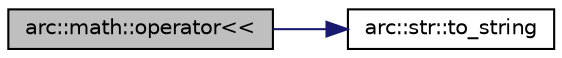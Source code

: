 digraph "arc::math::operator&lt;&lt;"
{
  bgcolor="transparent";
  edge [fontname="Helvetica",fontsize="10",labelfontname="Helvetica",labelfontsize="10"];
  node [fontname="Helvetica",fontsize="10",shape=record];
  rankdir="LR";
  Node13 [label="arc::math::operator\<\<",height=0.2,width=0.4,color="black", fillcolor="grey75", style="filled", fontcolor="black"];
  Node13 -> Node14 [color="midnightblue",fontsize="10",style="solid",fontname="Helvetica"];
  Node14 [label="arc::str::to_string",height=0.2,width=0.4,color="black",URL="$namespacearc_1_1str.html#a955916a372a71c5b742d0e86fde80741"];
}
